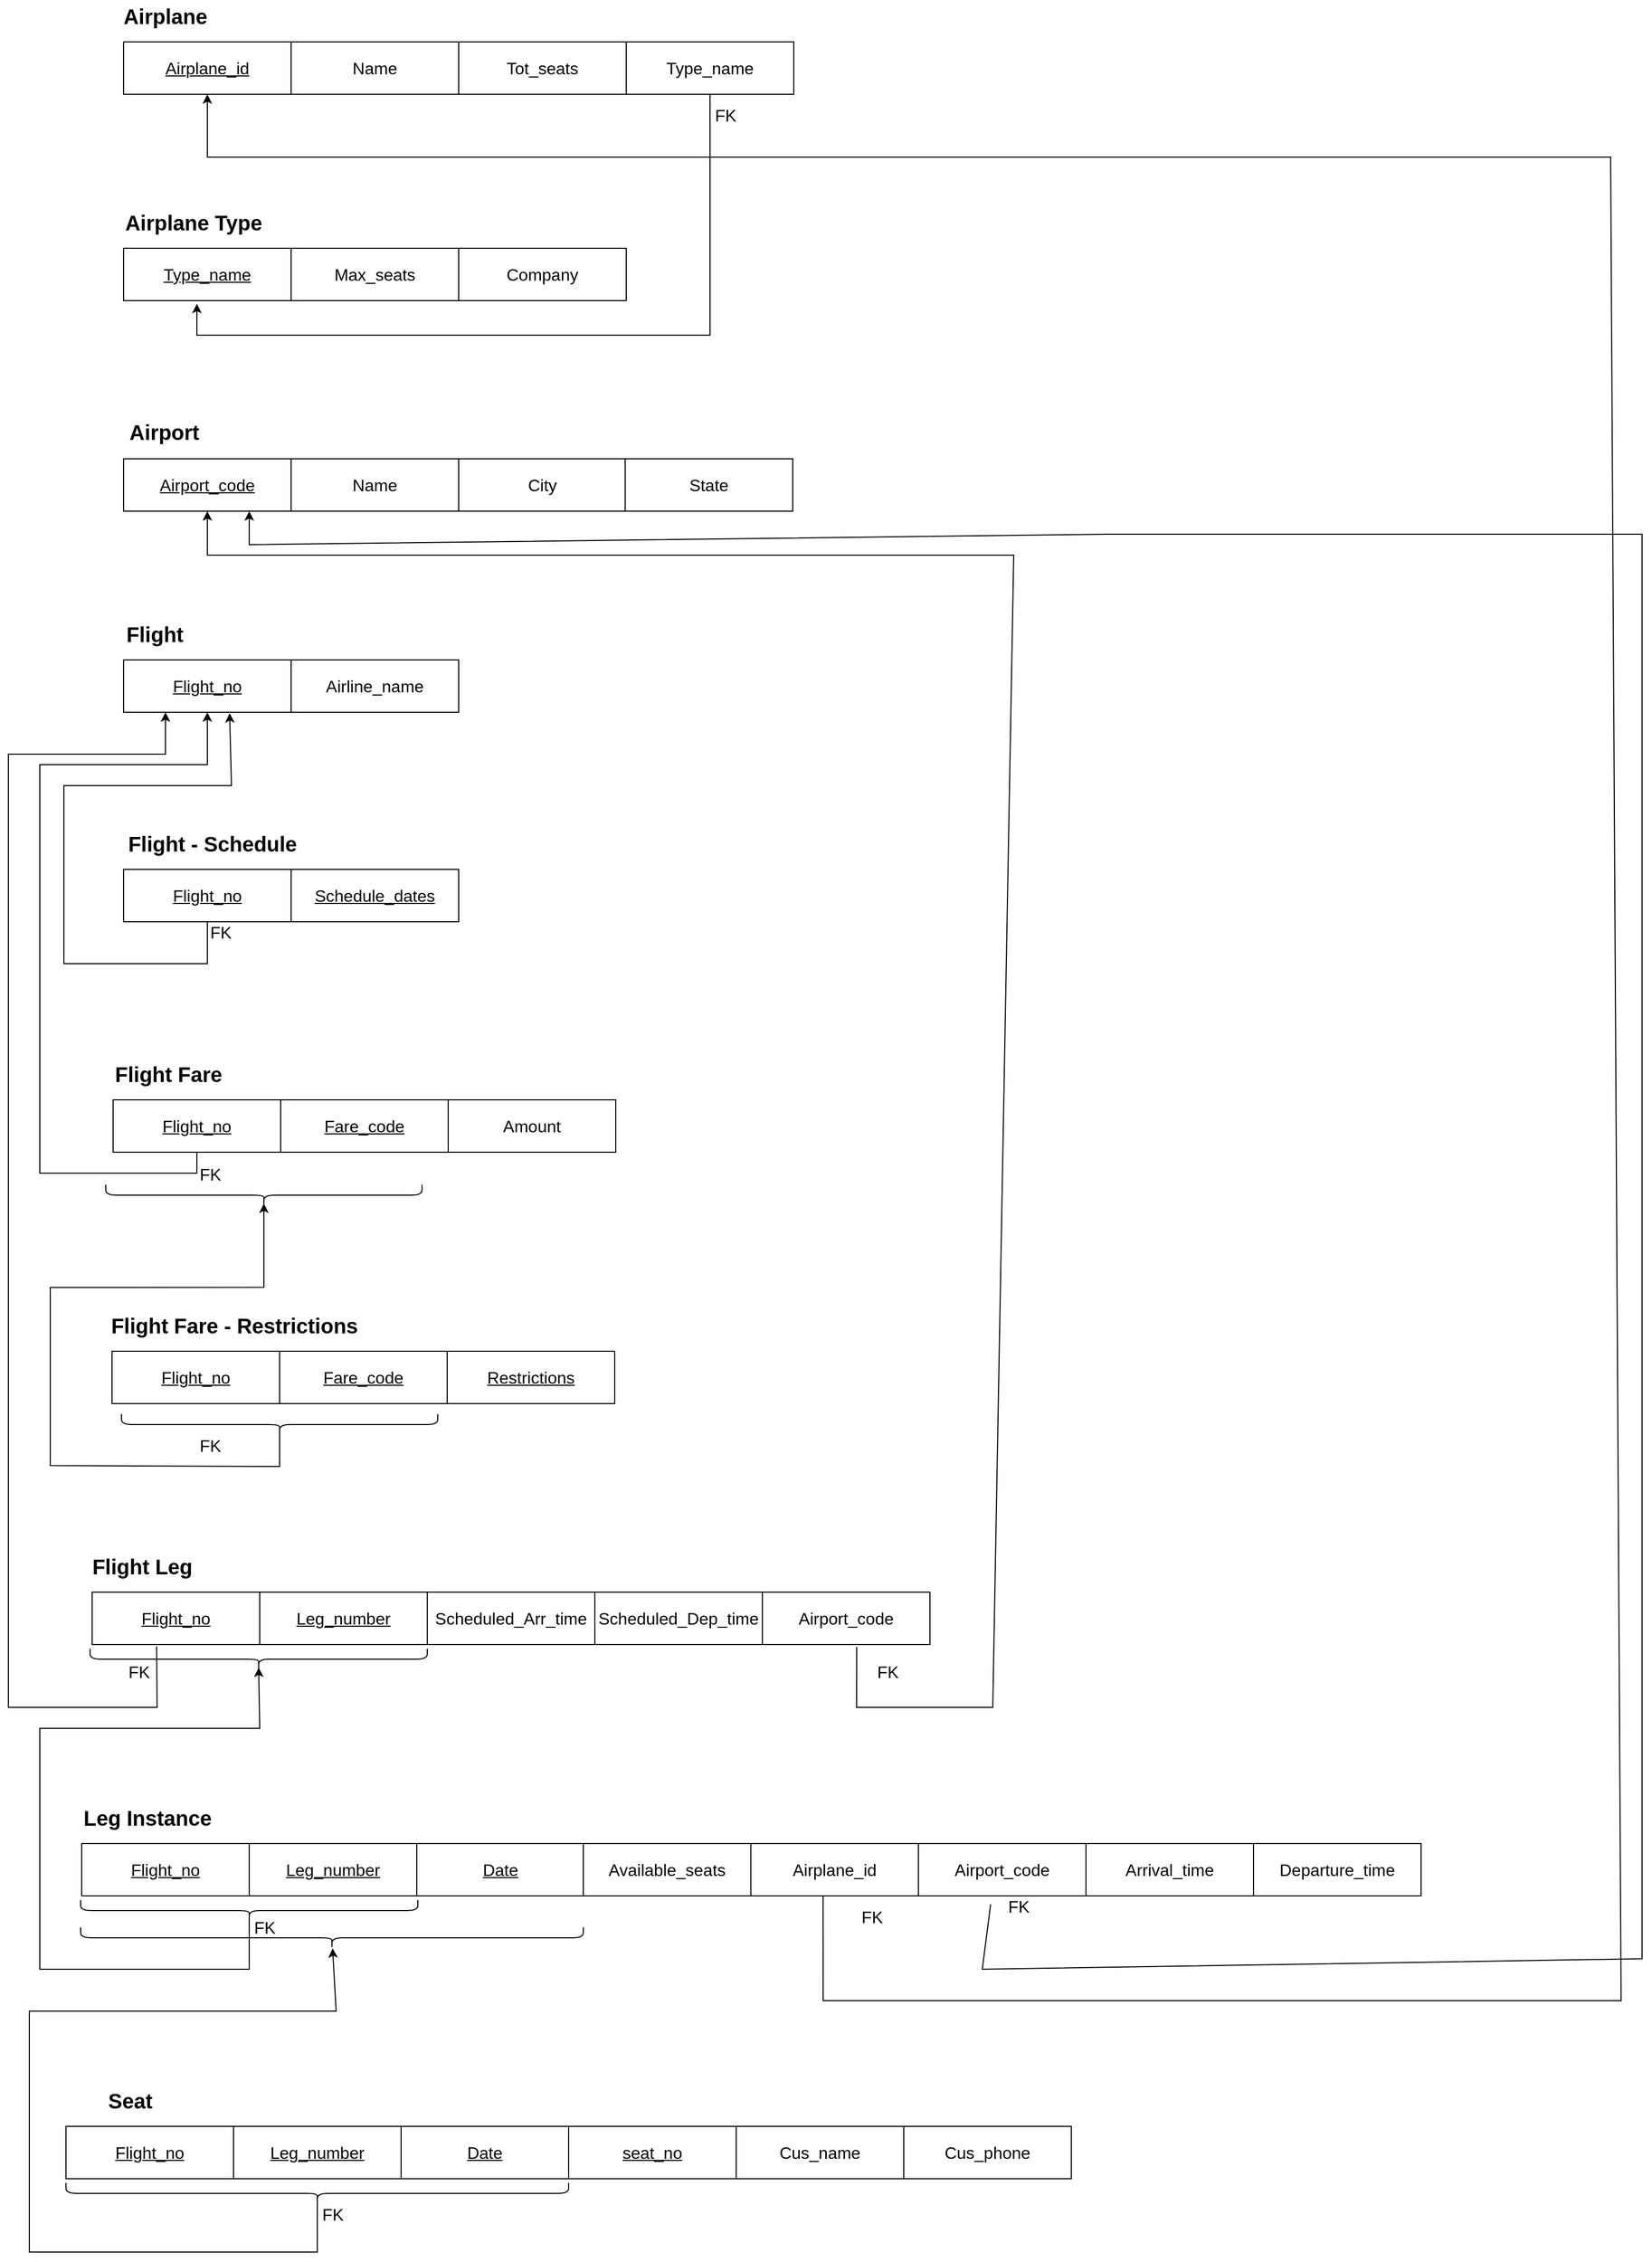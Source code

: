 <mxfile version="20.3.0" type="device"><diagram id="d7KGp7zhIj7HkONLmkl4" name="Page-1"><mxGraphModel dx="1445" dy="1573" grid="1" gridSize="10" guides="1" tooltips="1" connect="1" arrows="1" fold="1" page="1" pageScale="1" pageWidth="850" pageHeight="1100" math="0" shadow="0"><root><mxCell id="0"/><mxCell id="1" parent="0"/><mxCell id="V6gCvirYXjzDEY9t4Qq8-161" value="&lt;u&gt;&lt;font style=&quot;font-size: 16px;&quot;&gt;Airplane_id&lt;/font&gt;&lt;/u&gt;" style="rounded=0;whiteSpace=wrap;html=1;" parent="1" vertex="1"><mxGeometry x="120" y="120" width="160" height="50" as="geometry"/></mxCell><mxCell id="V6gCvirYXjzDEY9t4Qq8-162" value="&lt;b&gt;&lt;font style=&quot;font-size: 20px;&quot;&gt;Airplane&lt;/font&gt;&lt;/b&gt;" style="text;html=1;strokeColor=none;fillColor=none;align=center;verticalAlign=middle;whiteSpace=wrap;rounded=0;" parent="1" vertex="1"><mxGeometry x="130" y="80" width="60" height="30" as="geometry"/></mxCell><mxCell id="V6gCvirYXjzDEY9t4Qq8-163" value="&lt;font style=&quot;font-size: 16px;&quot;&gt;Name&lt;/font&gt;" style="rounded=0;whiteSpace=wrap;html=1;" parent="1" vertex="1"><mxGeometry x="280" y="120" width="160" height="50" as="geometry"/></mxCell><mxCell id="V6gCvirYXjzDEY9t4Qq8-164" value="&lt;font style=&quot;font-size: 16px;&quot;&gt;Type_name&lt;/font&gt;" style="rounded=0;whiteSpace=wrap;html=1;" parent="1" vertex="1"><mxGeometry x="600" y="120" width="160" height="50" as="geometry"/></mxCell><mxCell id="V6gCvirYXjzDEY9t4Qq8-165" value="&lt;font style=&quot;font-size: 16px;&quot;&gt;Tot_seats&lt;/font&gt;" style="rounded=0;whiteSpace=wrap;html=1;" parent="1" vertex="1"><mxGeometry x="440" y="120" width="160" height="50" as="geometry"/></mxCell><mxCell id="V6gCvirYXjzDEY9t4Qq8-166" value="&lt;b&gt;&lt;font style=&quot;font-size: 20px;&quot;&gt;Airplane Type&lt;/font&gt;&lt;/b&gt;" style="text;html=1;strokeColor=none;fillColor=none;align=center;verticalAlign=middle;whiteSpace=wrap;rounded=0;" parent="1" vertex="1"><mxGeometry x="107" y="277" width="160" height="30" as="geometry"/></mxCell><mxCell id="V6gCvirYXjzDEY9t4Qq8-167" value="&lt;span style=&quot;font-size: 16px;&quot;&gt;&lt;u&gt;Type_name&lt;/u&gt;&lt;/span&gt;" style="rounded=0;whiteSpace=wrap;html=1;" parent="1" vertex="1"><mxGeometry x="120" y="317" width="160" height="50" as="geometry"/></mxCell><mxCell id="V6gCvirYXjzDEY9t4Qq8-168" value="&lt;font style=&quot;font-size: 16px;&quot;&gt;Max_seats&lt;/font&gt;" style="rounded=0;whiteSpace=wrap;html=1;" parent="1" vertex="1"><mxGeometry x="280" y="317" width="160" height="50" as="geometry"/></mxCell><mxCell id="V6gCvirYXjzDEY9t4Qq8-169" value="&lt;font style=&quot;font-size: 16px;&quot;&gt;Company&lt;/font&gt;" style="rounded=0;whiteSpace=wrap;html=1;" parent="1" vertex="1"><mxGeometry x="440" y="317" width="160" height="50" as="geometry"/></mxCell><mxCell id="V6gCvirYXjzDEY9t4Qq8-170" value="&lt;b&gt;&lt;font style=&quot;font-size: 20px;&quot;&gt;Airport&lt;/font&gt;&lt;/b&gt;" style="text;html=1;strokeColor=none;fillColor=none;align=center;verticalAlign=middle;whiteSpace=wrap;rounded=0;" parent="1" vertex="1"><mxGeometry x="129" y="477" width="60" height="30" as="geometry"/></mxCell><mxCell id="V6gCvirYXjzDEY9t4Qq8-171" value="&lt;span style=&quot;font-size: 16px;&quot;&gt;&lt;u&gt;Airport_code&lt;/u&gt;&lt;/span&gt;" style="rounded=0;whiteSpace=wrap;html=1;" parent="1" vertex="1"><mxGeometry x="120" y="518" width="160" height="50" as="geometry"/></mxCell><mxCell id="V6gCvirYXjzDEY9t4Qq8-172" value="&lt;font style=&quot;font-size: 16px;&quot;&gt;Name&lt;/font&gt;" style="rounded=0;whiteSpace=wrap;html=1;" parent="1" vertex="1"><mxGeometry x="280" y="518" width="160" height="50" as="geometry"/></mxCell><mxCell id="V6gCvirYXjzDEY9t4Qq8-173" value="&lt;font style=&quot;font-size: 16px;&quot;&gt;City&lt;/font&gt;" style="rounded=0;whiteSpace=wrap;html=1;" parent="1" vertex="1"><mxGeometry x="440" y="518" width="160" height="50" as="geometry"/></mxCell><mxCell id="V6gCvirYXjzDEY9t4Qq8-174" value="&lt;b&gt;&lt;font style=&quot;font-size: 20px;&quot;&gt;Flight&lt;/font&gt;&lt;/b&gt;" style="text;html=1;strokeColor=none;fillColor=none;align=center;verticalAlign=middle;whiteSpace=wrap;rounded=0;" parent="1" vertex="1"><mxGeometry x="120" y="670" width="60" height="30" as="geometry"/></mxCell><mxCell id="V6gCvirYXjzDEY9t4Qq8-175" value="&lt;span style=&quot;font-size: 16px;&quot;&gt;&lt;u&gt;Flight_no&lt;/u&gt;&lt;/span&gt;" style="rounded=0;whiteSpace=wrap;html=1;" parent="1" vertex="1"><mxGeometry x="120" y="710" width="160" height="50" as="geometry"/></mxCell><mxCell id="V6gCvirYXjzDEY9t4Qq8-176" value="&lt;font style=&quot;font-size: 16px;&quot;&gt;Airline_name&lt;/font&gt;" style="rounded=0;whiteSpace=wrap;html=1;" parent="1" vertex="1"><mxGeometry x="280" y="710" width="160" height="50" as="geometry"/></mxCell><mxCell id="V6gCvirYXjzDEY9t4Qq8-177" value="&lt;b&gt;&lt;font style=&quot;font-size: 20px;&quot;&gt;Flight Fare&lt;/font&gt;&lt;/b&gt;" style="text;html=1;strokeColor=none;fillColor=none;align=center;verticalAlign=middle;whiteSpace=wrap;rounded=0;" parent="1" vertex="1"><mxGeometry x="103" y="1090" width="120" height="30" as="geometry"/></mxCell><mxCell id="V6gCvirYXjzDEY9t4Qq8-178" value="&lt;u style=&quot;font-size: 16px;&quot;&gt;Flight_no&lt;/u&gt;" style="rounded=0;whiteSpace=wrap;html=1;" parent="1" vertex="1"><mxGeometry x="110" y="1130" width="160" height="50" as="geometry"/></mxCell><mxCell id="V6gCvirYXjzDEY9t4Qq8-179" value="&lt;font style=&quot;font-size: 16px;&quot;&gt;&lt;u&gt;Fare_code&lt;/u&gt;&lt;/font&gt;" style="rounded=0;whiteSpace=wrap;html=1;" parent="1" vertex="1"><mxGeometry x="270" y="1130" width="160" height="50" as="geometry"/></mxCell><mxCell id="V6gCvirYXjzDEY9t4Qq8-180" value="&lt;font style=&quot;font-size: 16px;&quot;&gt;Amount&lt;/font&gt;" style="rounded=0;whiteSpace=wrap;html=1;" parent="1" vertex="1"><mxGeometry x="430" y="1130" width="160" height="50" as="geometry"/></mxCell><mxCell id="V6gCvirYXjzDEY9t4Qq8-181" value="&lt;b&gt;&lt;font style=&quot;font-size: 20px;&quot;&gt;Flight Leg&lt;/font&gt;&lt;/b&gt;" style="text;html=1;strokeColor=none;fillColor=none;align=center;verticalAlign=middle;whiteSpace=wrap;rounded=0;" parent="1" vertex="1"><mxGeometry x="78" y="1560" width="120" height="30" as="geometry"/></mxCell><mxCell id="V6gCvirYXjzDEY9t4Qq8-182" value="&lt;u style=&quot;font-size: 16px;&quot;&gt;Flight_no&lt;/u&gt;" style="rounded=0;whiteSpace=wrap;html=1;" parent="1" vertex="1"><mxGeometry x="90" y="1600" width="160" height="50" as="geometry"/></mxCell><mxCell id="V6gCvirYXjzDEY9t4Qq8-183" value="&lt;font style=&quot;font-size: 16px;&quot;&gt;&lt;u&gt;Leg_number&lt;/u&gt;&lt;/font&gt;" style="rounded=0;whiteSpace=wrap;html=1;" parent="1" vertex="1"><mxGeometry x="250" y="1600" width="160" height="50" as="geometry"/></mxCell><mxCell id="V6gCvirYXjzDEY9t4Qq8-184" value="&lt;b&gt;&lt;font style=&quot;font-size: 20px;&quot;&gt;Leg Instance&lt;/font&gt;&lt;/b&gt;" style="text;html=1;strokeColor=none;fillColor=none;align=center;verticalAlign=middle;whiteSpace=wrap;rounded=0;" parent="1" vertex="1"><mxGeometry x="58" y="1800" width="170" height="30" as="geometry"/></mxCell><mxCell id="V6gCvirYXjzDEY9t4Qq8-185" value="&lt;u style=&quot;font-size: 16px;&quot;&gt;Flight_no&lt;/u&gt;" style="rounded=0;whiteSpace=wrap;html=1;" parent="1" vertex="1"><mxGeometry x="80" y="1840" width="160" height="50" as="geometry"/></mxCell><mxCell id="V6gCvirYXjzDEY9t4Qq8-186" value="&lt;font style=&quot;font-size: 16px;&quot;&gt;&lt;u&gt;Leg_number&lt;/u&gt;&lt;/font&gt;" style="rounded=0;whiteSpace=wrap;html=1;" parent="1" vertex="1"><mxGeometry x="240" y="1840" width="160" height="50" as="geometry"/></mxCell><mxCell id="V6gCvirYXjzDEY9t4Qq8-187" value="&lt;span style=&quot;font-size: 16px;&quot;&gt;&lt;u&gt;Date&lt;/u&gt;&lt;/span&gt;" style="rounded=0;whiteSpace=wrap;html=1;" parent="1" vertex="1"><mxGeometry x="400" y="1840" width="160" height="50" as="geometry"/></mxCell><mxCell id="V6gCvirYXjzDEY9t4Qq8-188" value="&lt;b&gt;&lt;font style=&quot;font-size: 20px;&quot;&gt;Seat&lt;/font&gt;&lt;/b&gt;" style="text;html=1;strokeColor=none;fillColor=none;align=center;verticalAlign=middle;whiteSpace=wrap;rounded=0;" parent="1" vertex="1"><mxGeometry x="78" y="2070" width="97" height="30" as="geometry"/></mxCell><mxCell id="V6gCvirYXjzDEY9t4Qq8-189" value="&lt;u style=&quot;font-size: 16px;&quot;&gt;Flight_no&lt;/u&gt;" style="rounded=0;whiteSpace=wrap;html=1;" parent="1" vertex="1"><mxGeometry x="65" y="2110" width="160" height="50" as="geometry"/></mxCell><mxCell id="V6gCvirYXjzDEY9t4Qq8-190" value="&lt;font style=&quot;font-size: 16px;&quot;&gt;&lt;u&gt;Leg_number&lt;/u&gt;&lt;/font&gt;" style="rounded=0;whiteSpace=wrap;html=1;" parent="1" vertex="1"><mxGeometry x="225" y="2110" width="160" height="50" as="geometry"/></mxCell><mxCell id="V6gCvirYXjzDEY9t4Qq8-191" value="&lt;span style=&quot;font-size: 16px;&quot;&gt;&lt;u&gt;seat_no&lt;/u&gt;&lt;/span&gt;" style="rounded=0;whiteSpace=wrap;html=1;" parent="1" vertex="1"><mxGeometry x="545" y="2110" width="160" height="50" as="geometry"/></mxCell><mxCell id="V6gCvirYXjzDEY9t4Qq8-192" value="&lt;span style=&quot;font-size: 16px;&quot;&gt;&lt;u&gt;Date&lt;/u&gt;&lt;/span&gt;" style="rounded=0;whiteSpace=wrap;html=1;" parent="1" vertex="1"><mxGeometry x="385" y="2110" width="160" height="50" as="geometry"/></mxCell><mxCell id="V6gCvirYXjzDEY9t4Qq8-193" value="" style="endArrow=classic;html=1;rounded=0;fontSize=16;exitX=0.5;exitY=1;exitDx=0;exitDy=0;" parent="1" source="V6gCvirYXjzDEY9t4Qq8-164" edge="1"><mxGeometry width="50" height="50" relative="1" as="geometry"><mxPoint x="300" y="450" as="sourcePoint"/><mxPoint x="190" y="370" as="targetPoint"/><Array as="points"><mxPoint x="680" y="400"/><mxPoint x="190" y="400"/></Array></mxGeometry></mxCell><mxCell id="V6gCvirYXjzDEY9t4Qq8-194" value="FK" style="text;html=1;strokeColor=none;fillColor=none;align=center;verticalAlign=middle;whiteSpace=wrap;rounded=0;fontSize=16;" parent="1" vertex="1"><mxGeometry x="680" y="180" width="30" height="20" as="geometry"/></mxCell><mxCell id="V6gCvirYXjzDEY9t4Qq8-195" value="FK" style="text;html=1;strokeColor=none;fillColor=none;align=center;verticalAlign=middle;whiteSpace=wrap;rounded=0;fontSize=16;" parent="1" vertex="1"><mxGeometry x="188" y="1191" width="30" height="20" as="geometry"/></mxCell><mxCell id="V6gCvirYXjzDEY9t4Qq8-196" value="FK" style="text;html=1;strokeColor=none;fillColor=none;align=center;verticalAlign=middle;whiteSpace=wrap;rounded=0;fontSize=16;" parent="1" vertex="1"><mxGeometry x="120" y="1666" width="30" height="20" as="geometry"/></mxCell><mxCell id="V6gCvirYXjzDEY9t4Qq8-197" value="" style="endArrow=classic;html=1;rounded=0;fontSize=16;entryX=0.5;entryY=1;entryDx=0;entryDy=0;exitX=0.5;exitY=1;exitDx=0;exitDy=0;" parent="1" source="V6gCvirYXjzDEY9t4Qq8-178" target="V6gCvirYXjzDEY9t4Qq8-175" edge="1"><mxGeometry width="50" height="50" relative="1" as="geometry"><mxPoint x="200" y="1000" as="sourcePoint"/><mxPoint x="390" y="900" as="targetPoint"/><Array as="points"><mxPoint x="190" y="1200"/><mxPoint x="40" y="1200"/><mxPoint x="40" y="1000"/><mxPoint x="40" y="810"/><mxPoint x="200" y="810"/></Array></mxGeometry></mxCell><mxCell id="V6gCvirYXjzDEY9t4Qq8-198" value="" style="endArrow=classic;html=1;rounded=0;fontSize=16;entryX=0.25;entryY=1;entryDx=0;entryDy=0;exitX=0.385;exitY=1.034;exitDx=0;exitDy=0;exitPerimeter=0;" parent="1" source="V6gCvirYXjzDEY9t4Qq8-182" target="V6gCvirYXjzDEY9t4Qq8-175" edge="1"><mxGeometry width="50" height="50" relative="1" as="geometry"><mxPoint x="150" y="1380" as="sourcePoint"/><mxPoint x="390" y="1000" as="targetPoint"/><Array as="points"><mxPoint x="152" y="1710"/><mxPoint x="10" y="1710"/><mxPoint x="10" y="1200"/><mxPoint x="10" y="800"/><mxPoint x="160" y="800"/></Array></mxGeometry></mxCell><mxCell id="V6gCvirYXjzDEY9t4Qq8-199" value="" style="endArrow=classic;html=1;rounded=0;fontSize=16;entryX=0.5;entryY=1;entryDx=0;entryDy=0;exitX=0.563;exitY=1.047;exitDx=0;exitDy=0;exitPerimeter=0;" parent="1" source="V6gCvirYXjzDEY9t4Qq8-228" target="V6gCvirYXjzDEY9t4Qq8-171" edge="1"><mxGeometry width="50" height="50" relative="1" as="geometry"><mxPoint x="600" y="1250" as="sourcePoint"/><mxPoint x="650" y="1200" as="targetPoint"/><Array as="points"><mxPoint x="820" y="1710"/><mxPoint x="950" y="1710"/><mxPoint x="970" y="610"/><mxPoint x="200" y="610"/></Array></mxGeometry></mxCell><mxCell id="V6gCvirYXjzDEY9t4Qq8-200" value="" style="shape=curlyBracket;whiteSpace=wrap;html=1;rounded=1;flipH=1;fontSize=46;direction=north;" parent="1" vertex="1"><mxGeometry x="79" y="1894" width="322" height="20" as="geometry"/></mxCell><mxCell id="V6gCvirYXjzDEY9t4Qq8-201" value="" style="shape=curlyBracket;whiteSpace=wrap;html=1;rounded=1;flipH=1;fontSize=46;direction=north;" parent="1" vertex="1"><mxGeometry x="88" y="1654" width="322" height="20" as="geometry"/></mxCell><mxCell id="V6gCvirYXjzDEY9t4Qq8-202" value="" style="endArrow=classic;html=1;rounded=0;fontSize=46;entryX=0.1;entryY=0.5;entryDx=0;entryDy=0;entryPerimeter=0;exitX=0.1;exitY=0.5;exitDx=0;exitDy=0;exitPerimeter=0;" parent="1" source="V6gCvirYXjzDEY9t4Qq8-200" target="V6gCvirYXjzDEY9t4Qq8-201" edge="1"><mxGeometry width="50" height="50" relative="1" as="geometry"><mxPoint x="520" y="1880" as="sourcePoint"/><mxPoint x="570" y="1830" as="targetPoint"/><Array as="points"><mxPoint x="240" y="1960"/><mxPoint x="40" y="1960"/><mxPoint x="40" y="1910"/><mxPoint x="40" y="1730"/><mxPoint x="250" y="1730"/></Array></mxGeometry></mxCell><mxCell id="V6gCvirYXjzDEY9t4Qq8-203" value="FK" style="text;html=1;strokeColor=none;fillColor=none;align=center;verticalAlign=middle;whiteSpace=wrap;rounded=0;fontSize=16;" parent="1" vertex="1"><mxGeometry x="240" y="1910" width="30" height="20" as="geometry"/></mxCell><mxCell id="V6gCvirYXjzDEY9t4Qq8-204" value="" style="endArrow=classic;html=1;rounded=0;fontSize=46;exitX=0.431;exitY=1;exitDx=0;exitDy=0;entryX=0.5;entryY=1;entryDx=0;entryDy=0;exitPerimeter=0;" parent="1" source="V6gCvirYXjzDEY9t4Qq8-233" target="V6gCvirYXjzDEY9t4Qq8-161" edge="1"><mxGeometry width="50" height="50" relative="1" as="geometry"><mxPoint x="550" y="1390" as="sourcePoint"/><mxPoint x="560" y="460" as="targetPoint"/><Array as="points"><mxPoint x="788" y="1990"/><mxPoint x="1550" y="1990"/><mxPoint x="1540" y="230"/><mxPoint x="200" y="230"/></Array></mxGeometry></mxCell><mxCell id="V6gCvirYXjzDEY9t4Qq8-205" value="FK" style="text;html=1;strokeColor=none;fillColor=none;align=center;verticalAlign=middle;whiteSpace=wrap;rounded=0;fontSize=16;" parent="1" vertex="1"><mxGeometry x="960" y="1890" width="30" height="20" as="geometry"/></mxCell><mxCell id="V6gCvirYXjzDEY9t4Qq8-206" value="" style="endArrow=classic;html=1;rounded=0;fontSize=46;entryX=0.75;entryY=1;entryDx=0;entryDy=0;exitX=0.431;exitY=1.16;exitDx=0;exitDy=0;exitPerimeter=0;" parent="1" source="V6gCvirYXjzDEY9t4Qq8-234" target="V6gCvirYXjzDEY9t4Qq8-171" edge="1"><mxGeometry width="50" height="50" relative="1" as="geometry"><mxPoint x="980" y="1720" as="sourcePoint"/><mxPoint x="350" y="170" as="targetPoint"/><Array as="points"><mxPoint x="940" y="1960"/><mxPoint x="1570" y="1950"/><mxPoint x="1570" y="590"/><mxPoint x="1060" y="590"/><mxPoint x="240" y="600"/></Array></mxGeometry></mxCell><mxCell id="V6gCvirYXjzDEY9t4Qq8-207" value="FK" style="text;html=1;strokeColor=none;fillColor=none;align=center;verticalAlign=middle;whiteSpace=wrap;rounded=0;fontSize=16;" parent="1" vertex="1"><mxGeometry x="820" y="1900" width="30" height="20" as="geometry"/></mxCell><mxCell id="V6gCvirYXjzDEY9t4Qq8-208" value="" style="shape=curlyBracket;whiteSpace=wrap;html=1;rounded=1;flipH=1;fontSize=46;direction=north;" parent="1" vertex="1"><mxGeometry x="65" y="2164" width="480" height="20" as="geometry"/></mxCell><mxCell id="V6gCvirYXjzDEY9t4Qq8-209" value="" style="shape=curlyBracket;whiteSpace=wrap;html=1;rounded=1;flipH=1;fontSize=46;direction=north;" parent="1" vertex="1"><mxGeometry x="79" y="1920" width="480" height="20" as="geometry"/></mxCell><mxCell id="V6gCvirYXjzDEY9t4Qq8-210" value="" style="endArrow=classic;html=1;rounded=0;fontSize=46;exitX=0.1;exitY=0.5;exitDx=0;exitDy=0;exitPerimeter=0;" parent="1" source="V6gCvirYXjzDEY9t4Qq8-208" target="V6gCvirYXjzDEY9t4Qq8-209" edge="1"><mxGeometry width="50" height="50" relative="1" as="geometry"><mxPoint x="360" y="2290" as="sourcePoint"/><mxPoint x="410" y="2240" as="targetPoint"/><Array as="points"><mxPoint x="305" y="2230"/><mxPoint x="30" y="2230"/><mxPoint x="30" y="2000"/><mxPoint x="323" y="2000"/></Array></mxGeometry></mxCell><mxCell id="V6gCvirYXjzDEY9t4Qq8-211" value="FK" style="text;html=1;strokeColor=none;fillColor=none;align=center;verticalAlign=middle;whiteSpace=wrap;rounded=0;fontSize=16;" parent="1" vertex="1"><mxGeometry x="305" y="2184" width="30" height="20" as="geometry"/></mxCell><mxCell id="V6gCvirYXjzDEY9t4Qq8-212" value="&lt;font style=&quot;font-size: 16px;&quot;&gt;State&lt;/font&gt;" style="rounded=0;whiteSpace=wrap;html=1;" parent="1" vertex="1"><mxGeometry x="599" y="518" width="160" height="50" as="geometry"/></mxCell><mxCell id="V6gCvirYXjzDEY9t4Qq8-213" value="&lt;b&gt;&lt;font style=&quot;font-size: 20px;&quot;&gt;Flight - Schedule&lt;/font&gt;&lt;/b&gt;" style="text;html=1;strokeColor=none;fillColor=none;align=center;verticalAlign=middle;whiteSpace=wrap;rounded=0;" parent="1" vertex="1"><mxGeometry x="120" y="870" width="170" height="30" as="geometry"/></mxCell><mxCell id="V6gCvirYXjzDEY9t4Qq8-214" value="&lt;span style=&quot;font-size: 16px;&quot;&gt;&lt;u&gt;Flight_no&lt;/u&gt;&lt;/span&gt;" style="rounded=0;whiteSpace=wrap;html=1;" parent="1" vertex="1"><mxGeometry x="120" y="910" width="160" height="50" as="geometry"/></mxCell><mxCell id="V6gCvirYXjzDEY9t4Qq8-215" value="&lt;font style=&quot;font-size: 16px;&quot;&gt;Schedule_dates&lt;/font&gt;" style="rounded=0;whiteSpace=wrap;html=1;fontStyle=4" parent="1" vertex="1"><mxGeometry x="280" y="910" width="160" height="50" as="geometry"/></mxCell><mxCell id="V6gCvirYXjzDEY9t4Qq8-216" value="" style="endArrow=classic;html=1;rounded=0;fontSize=16;entryX=0.633;entryY=1.017;entryDx=0;entryDy=0;exitX=0.5;exitY=1;exitDx=0;exitDy=0;entryPerimeter=0;" parent="1" source="V6gCvirYXjzDEY9t4Qq8-214" target="V6gCvirYXjzDEY9t4Qq8-175" edge="1"><mxGeometry width="50" height="50" relative="1" as="geometry"><mxPoint x="213" y="1200" as="sourcePoint"/><mxPoint x="223" y="780" as="targetPoint"/><Array as="points"><mxPoint x="200" y="1000"/><mxPoint x="63" y="1000"/><mxPoint x="63" y="830"/><mxPoint x="223" y="830"/></Array></mxGeometry></mxCell><mxCell id="V6gCvirYXjzDEY9t4Qq8-217" value="FK" style="text;html=1;strokeColor=none;fillColor=none;align=center;verticalAlign=middle;whiteSpace=wrap;rounded=0;fontSize=16;" parent="1" vertex="1"><mxGeometry x="198" y="960" width="30" height="20" as="geometry"/></mxCell><mxCell id="V6gCvirYXjzDEY9t4Qq8-218" value="&lt;b&gt;&lt;font style=&quot;font-size: 20px;&quot;&gt;Flight Fare - Restrictions&lt;/font&gt;&lt;/b&gt;" style="text;html=1;strokeColor=none;fillColor=none;align=center;verticalAlign=middle;whiteSpace=wrap;rounded=0;" parent="1" vertex="1"><mxGeometry x="102" y="1330" width="248" height="30" as="geometry"/></mxCell><mxCell id="V6gCvirYXjzDEY9t4Qq8-219" value="&lt;u style=&quot;font-size: 16px;&quot;&gt;Flight_no&lt;/u&gt;" style="rounded=0;whiteSpace=wrap;html=1;" parent="1" vertex="1"><mxGeometry x="109" y="1370" width="160" height="50" as="geometry"/></mxCell><mxCell id="V6gCvirYXjzDEY9t4Qq8-220" value="&lt;font style=&quot;font-size: 16px;&quot;&gt;&lt;u&gt;Fare_code&lt;/u&gt;&lt;/font&gt;" style="rounded=0;whiteSpace=wrap;html=1;" parent="1" vertex="1"><mxGeometry x="269" y="1370" width="160" height="50" as="geometry"/></mxCell><mxCell id="V6gCvirYXjzDEY9t4Qq8-221" value="&lt;font style=&quot;font-size: 16px;&quot;&gt;Restrictions&lt;/font&gt;" style="rounded=0;whiteSpace=wrap;html=1;fontStyle=4" parent="1" vertex="1"><mxGeometry x="429" y="1370" width="160" height="50" as="geometry"/></mxCell><mxCell id="V6gCvirYXjzDEY9t4Qq8-222" value="FK" style="text;html=1;strokeColor=none;fillColor=none;align=center;verticalAlign=middle;whiteSpace=wrap;rounded=0;fontSize=16;" parent="1" vertex="1"><mxGeometry x="188" y="1450" width="30" height="20" as="geometry"/></mxCell><mxCell id="V6gCvirYXjzDEY9t4Qq8-223" value="" style="shape=curlyBracket;whiteSpace=wrap;html=1;rounded=1;flipH=1;fontSize=46;direction=north;" parent="1" vertex="1"><mxGeometry x="118" y="1430" width="302" height="20" as="geometry"/></mxCell><mxCell id="V6gCvirYXjzDEY9t4Qq8-224" value="" style="endArrow=classic;html=1;rounded=0;fontSize=16;entryX=0.1;entryY=0.5;entryDx=0;entryDy=0;exitX=0.1;exitY=0.5;exitDx=0;exitDy=0;entryPerimeter=0;exitPerimeter=0;" parent="1" source="V6gCvirYXjzDEY9t4Qq8-223" target="V6gCvirYXjzDEY9t4Qq8-225" edge="1"><mxGeometry width="50" height="50" relative="1" as="geometry"><mxPoint x="187" y="1439.15" as="sourcePoint"/><mxPoint x="208.28" y="1240" as="targetPoint"/><Array as="points"><mxPoint x="269" y="1480"/><mxPoint x="50" y="1479.15"/><mxPoint x="50" y="1309.15"/><mxPoint x="254" y="1309"/></Array></mxGeometry></mxCell><mxCell id="V6gCvirYXjzDEY9t4Qq8-225" value="" style="shape=curlyBracket;whiteSpace=wrap;html=1;rounded=1;flipH=1;fontSize=46;direction=north;" parent="1" vertex="1"><mxGeometry x="103" y="1211" width="302" height="20" as="geometry"/></mxCell><mxCell id="V6gCvirYXjzDEY9t4Qq8-226" value="&lt;span style=&quot;font-size: 16px;&quot;&gt;Scheduled_Dep_time&lt;/span&gt;" style="rounded=0;whiteSpace=wrap;html=1;" parent="1" vertex="1"><mxGeometry x="570" y="1600" width="160" height="50" as="geometry"/></mxCell><mxCell id="V6gCvirYXjzDEY9t4Qq8-227" value="&lt;span style=&quot;font-size: 16px;&quot;&gt;Scheduled_Arr_time&lt;/span&gt;" style="rounded=0;whiteSpace=wrap;html=1;" parent="1" vertex="1"><mxGeometry x="410" y="1600" width="160" height="50" as="geometry"/></mxCell><mxCell id="V6gCvirYXjzDEY9t4Qq8-228" value="&lt;span style=&quot;font-size: 16px;&quot;&gt;Airport_code&lt;/span&gt;" style="rounded=0;whiteSpace=wrap;html=1;" parent="1" vertex="1"><mxGeometry x="730" y="1600" width="160" height="50" as="geometry"/></mxCell><mxCell id="V6gCvirYXjzDEY9t4Qq8-229" value="FK" style="text;html=1;strokeColor=none;fillColor=none;align=center;verticalAlign=middle;whiteSpace=wrap;rounded=0;fontSize=16;" parent="1" vertex="1"><mxGeometry x="835" y="1666" width="30" height="20" as="geometry"/></mxCell><mxCell id="V6gCvirYXjzDEY9t4Qq8-230" value="&lt;font style=&quot;font-size: 16px;&quot;&gt;Cus_name&lt;/font&gt;" style="rounded=0;whiteSpace=wrap;html=1;" parent="1" vertex="1"><mxGeometry x="705" y="2110" width="160" height="50" as="geometry"/></mxCell><mxCell id="V6gCvirYXjzDEY9t4Qq8-231" value="&lt;span style=&quot;font-size: 16px;&quot;&gt;Cus_phone&lt;/span&gt;" style="rounded=0;whiteSpace=wrap;html=1;" parent="1" vertex="1"><mxGeometry x="865" y="2110" width="160" height="50" as="geometry"/></mxCell><mxCell id="V6gCvirYXjzDEY9t4Qq8-232" value="&lt;span style=&quot;font-size: 16px;&quot;&gt;Available_seats&lt;/span&gt;" style="rounded=0;whiteSpace=wrap;html=1;" parent="1" vertex="1"><mxGeometry x="559" y="1840" width="160" height="50" as="geometry"/></mxCell><mxCell id="V6gCvirYXjzDEY9t4Qq8-233" value="&lt;font style=&quot;font-size: 16px;&quot;&gt;Airplane_id&lt;/font&gt;" style="rounded=0;whiteSpace=wrap;html=1;" parent="1" vertex="1"><mxGeometry x="719" y="1840" width="160" height="50" as="geometry"/></mxCell><mxCell id="V6gCvirYXjzDEY9t4Qq8-234" value="&lt;span style=&quot;font-size: 16px;&quot;&gt;Airport_code&lt;/span&gt;" style="rounded=0;whiteSpace=wrap;html=1;" parent="1" vertex="1"><mxGeometry x="879" y="1840" width="160" height="50" as="geometry"/></mxCell><mxCell id="V6gCvirYXjzDEY9t4Qq8-235" value="&lt;span style=&quot;font-size: 16px;&quot;&gt;Departure_time&lt;/span&gt;" style="rounded=0;whiteSpace=wrap;html=1;" parent="1" vertex="1"><mxGeometry x="1199" y="1840" width="160" height="50" as="geometry"/></mxCell><mxCell id="V6gCvirYXjzDEY9t4Qq8-236" value="&lt;span style=&quot;font-size: 16px;&quot;&gt;Arrival_time&lt;/span&gt;" style="rounded=0;whiteSpace=wrap;html=1;" parent="1" vertex="1"><mxGeometry x="1039" y="1840" width="160" height="50" as="geometry"/></mxCell></root></mxGraphModel></diagram></mxfile>